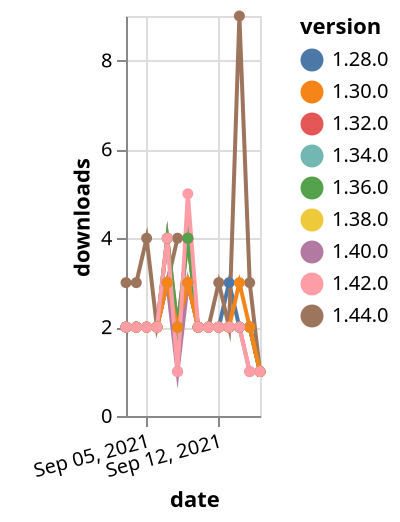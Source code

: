 {"$schema": "https://vega.github.io/schema/vega-lite/v5.json", "description": "A simple bar chart with embedded data.", "data": {"values": [{"date": "2021-09-03", "total": 2108, "delta": 2, "version": "1.34.0"}, {"date": "2021-09-04", "total": 2110, "delta": 2, "version": "1.34.0"}, {"date": "2021-09-05", "total": 2112, "delta": 2, "version": "1.34.0"}, {"date": "2021-09-06", "total": 2114, "delta": 2, "version": "1.34.0"}, {"date": "2021-09-07", "total": 2117, "delta": 3, "version": "1.34.0"}, {"date": "2021-09-08", "total": 2119, "delta": 2, "version": "1.34.0"}, {"date": "2021-09-09", "total": 2122, "delta": 3, "version": "1.34.0"}, {"date": "2021-09-10", "total": 2124, "delta": 2, "version": "1.34.0"}, {"date": "2021-09-11", "total": 2126, "delta": 2, "version": "1.34.0"}, {"date": "2021-09-12", "total": 2128, "delta": 2, "version": "1.34.0"}, {"date": "2021-09-13", "total": 2130, "delta": 2, "version": "1.34.0"}, {"date": "2021-09-14", "total": 2132, "delta": 2, "version": "1.34.0"}, {"date": "2021-09-15", "total": 2134, "delta": 2, "version": "1.34.0"}, {"date": "2021-09-16", "total": 2135, "delta": 1, "version": "1.34.0"}, {"date": "2021-09-03", "total": 2563, "delta": 2, "version": "1.32.0"}, {"date": "2021-09-04", "total": 2565, "delta": 2, "version": "1.32.0"}, {"date": "2021-09-05", "total": 2567, "delta": 2, "version": "1.32.0"}, {"date": "2021-09-06", "total": 2569, "delta": 2, "version": "1.32.0"}, {"date": "2021-09-07", "total": 2573, "delta": 4, "version": "1.32.0"}, {"date": "2021-09-08", "total": 2575, "delta": 2, "version": "1.32.0"}, {"date": "2021-09-09", "total": 2579, "delta": 4, "version": "1.32.0"}, {"date": "2021-09-10", "total": 2581, "delta": 2, "version": "1.32.0"}, {"date": "2021-09-11", "total": 2583, "delta": 2, "version": "1.32.0"}, {"date": "2021-09-12", "total": 2585, "delta": 2, "version": "1.32.0"}, {"date": "2021-09-13", "total": 2587, "delta": 2, "version": "1.32.0"}, {"date": "2021-09-14", "total": 2589, "delta": 2, "version": "1.32.0"}, {"date": "2021-09-15", "total": 2591, "delta": 2, "version": "1.32.0"}, {"date": "2021-09-16", "total": 2592, "delta": 1, "version": "1.32.0"}, {"date": "2021-09-03", "total": 2645, "delta": 2, "version": "1.28.0"}, {"date": "2021-09-04", "total": 2647, "delta": 2, "version": "1.28.0"}, {"date": "2021-09-05", "total": 2649, "delta": 2, "version": "1.28.0"}, {"date": "2021-09-06", "total": 2651, "delta": 2, "version": "1.28.0"}, {"date": "2021-09-07", "total": 2654, "delta": 3, "version": "1.28.0"}, {"date": "2021-09-08", "total": 2656, "delta": 2, "version": "1.28.0"}, {"date": "2021-09-09", "total": 2659, "delta": 3, "version": "1.28.0"}, {"date": "2021-09-10", "total": 2661, "delta": 2, "version": "1.28.0"}, {"date": "2021-09-11", "total": 2663, "delta": 2, "version": "1.28.0"}, {"date": "2021-09-12", "total": 2665, "delta": 2, "version": "1.28.0"}, {"date": "2021-09-13", "total": 2668, "delta": 3, "version": "1.28.0"}, {"date": "2021-09-14", "total": 2670, "delta": 2, "version": "1.28.0"}, {"date": "2021-09-15", "total": 2672, "delta": 2, "version": "1.28.0"}, {"date": "2021-09-16", "total": 2673, "delta": 1, "version": "1.28.0"}, {"date": "2021-09-03", "total": 238, "delta": 3, "version": "1.44.0"}, {"date": "2021-09-04", "total": 241, "delta": 3, "version": "1.44.0"}, {"date": "2021-09-05", "total": 245, "delta": 4, "version": "1.44.0"}, {"date": "2021-09-06", "total": 247, "delta": 2, "version": "1.44.0"}, {"date": "2021-09-07", "total": 250, "delta": 3, "version": "1.44.0"}, {"date": "2021-09-08", "total": 254, "delta": 4, "version": "1.44.0"}, {"date": "2021-09-09", "total": 258, "delta": 4, "version": "1.44.0"}, {"date": "2021-09-10", "total": 260, "delta": 2, "version": "1.44.0"}, {"date": "2021-09-11", "total": 262, "delta": 2, "version": "1.44.0"}, {"date": "2021-09-12", "total": 265, "delta": 3, "version": "1.44.0"}, {"date": "2021-09-13", "total": 267, "delta": 2, "version": "1.44.0"}, {"date": "2021-09-14", "total": 276, "delta": 9, "version": "1.44.0"}, {"date": "2021-09-15", "total": 279, "delta": 3, "version": "1.44.0"}, {"date": "2021-09-16", "total": 280, "delta": 1, "version": "1.44.0"}, {"date": "2021-09-03", "total": 1513, "delta": 2, "version": "1.38.0"}, {"date": "2021-09-04", "total": 1515, "delta": 2, "version": "1.38.0"}, {"date": "2021-09-05", "total": 1517, "delta": 2, "version": "1.38.0"}, {"date": "2021-09-06", "total": 1519, "delta": 2, "version": "1.38.0"}, {"date": "2021-09-07", "total": 1522, "delta": 3, "version": "1.38.0"}, {"date": "2021-09-08", "total": 1524, "delta": 2, "version": "1.38.0"}, {"date": "2021-09-09", "total": 1527, "delta": 3, "version": "1.38.0"}, {"date": "2021-09-10", "total": 1529, "delta": 2, "version": "1.38.0"}, {"date": "2021-09-11", "total": 1531, "delta": 2, "version": "1.38.0"}, {"date": "2021-09-12", "total": 1533, "delta": 2, "version": "1.38.0"}, {"date": "2021-09-13", "total": 1535, "delta": 2, "version": "1.38.0"}, {"date": "2021-09-14", "total": 1537, "delta": 2, "version": "1.38.0"}, {"date": "2021-09-15", "total": 1539, "delta": 2, "version": "1.38.0"}, {"date": "2021-09-16", "total": 1540, "delta": 1, "version": "1.38.0"}, {"date": "2021-09-03", "total": 1991, "delta": 2, "version": "1.36.0"}, {"date": "2021-09-04", "total": 1993, "delta": 2, "version": "1.36.0"}, {"date": "2021-09-05", "total": 1995, "delta": 2, "version": "1.36.0"}, {"date": "2021-09-06", "total": 1997, "delta": 2, "version": "1.36.0"}, {"date": "2021-09-07", "total": 2001, "delta": 4, "version": "1.36.0"}, {"date": "2021-09-08", "total": 2003, "delta": 2, "version": "1.36.0"}, {"date": "2021-09-09", "total": 2007, "delta": 4, "version": "1.36.0"}, {"date": "2021-09-10", "total": 2009, "delta": 2, "version": "1.36.0"}, {"date": "2021-09-11", "total": 2011, "delta": 2, "version": "1.36.0"}, {"date": "2021-09-12", "total": 2013, "delta": 2, "version": "1.36.0"}, {"date": "2021-09-13", "total": 2015, "delta": 2, "version": "1.36.0"}, {"date": "2021-09-14", "total": 2017, "delta": 2, "version": "1.36.0"}, {"date": "2021-09-15", "total": 2019, "delta": 2, "version": "1.36.0"}, {"date": "2021-09-16", "total": 2020, "delta": 1, "version": "1.36.0"}, {"date": "2021-09-03", "total": 1018, "delta": 2, "version": "1.40.0"}, {"date": "2021-09-04", "total": 1020, "delta": 2, "version": "1.40.0"}, {"date": "2021-09-05", "total": 1022, "delta": 2, "version": "1.40.0"}, {"date": "2021-09-06", "total": 1024, "delta": 2, "version": "1.40.0"}, {"date": "2021-09-07", "total": 1027, "delta": 3, "version": "1.40.0"}, {"date": "2021-09-08", "total": 1028, "delta": 1, "version": "1.40.0"}, {"date": "2021-09-09", "total": 1031, "delta": 3, "version": "1.40.0"}, {"date": "2021-09-10", "total": 1033, "delta": 2, "version": "1.40.0"}, {"date": "2021-09-11", "total": 1035, "delta": 2, "version": "1.40.0"}, {"date": "2021-09-12", "total": 1037, "delta": 2, "version": "1.40.0"}, {"date": "2021-09-13", "total": 1039, "delta": 2, "version": "1.40.0"}, {"date": "2021-09-14", "total": 1041, "delta": 2, "version": "1.40.0"}, {"date": "2021-09-15", "total": 1042, "delta": 1, "version": "1.40.0"}, {"date": "2021-09-16", "total": 1043, "delta": 1, "version": "1.40.0"}, {"date": "2021-09-03", "total": 2676, "delta": 2, "version": "1.30.0"}, {"date": "2021-09-04", "total": 2678, "delta": 2, "version": "1.30.0"}, {"date": "2021-09-05", "total": 2680, "delta": 2, "version": "1.30.0"}, {"date": "2021-09-06", "total": 2682, "delta": 2, "version": "1.30.0"}, {"date": "2021-09-07", "total": 2685, "delta": 3, "version": "1.30.0"}, {"date": "2021-09-08", "total": 2687, "delta": 2, "version": "1.30.0"}, {"date": "2021-09-09", "total": 2690, "delta": 3, "version": "1.30.0"}, {"date": "2021-09-10", "total": 2692, "delta": 2, "version": "1.30.0"}, {"date": "2021-09-11", "total": 2694, "delta": 2, "version": "1.30.0"}, {"date": "2021-09-12", "total": 2696, "delta": 2, "version": "1.30.0"}, {"date": "2021-09-13", "total": 2698, "delta": 2, "version": "1.30.0"}, {"date": "2021-09-14", "total": 2701, "delta": 3, "version": "1.30.0"}, {"date": "2021-09-15", "total": 2703, "delta": 2, "version": "1.30.0"}, {"date": "2021-09-16", "total": 2704, "delta": 1, "version": "1.30.0"}, {"date": "2021-09-03", "total": 728, "delta": 2, "version": "1.42.0"}, {"date": "2021-09-04", "total": 730, "delta": 2, "version": "1.42.0"}, {"date": "2021-09-05", "total": 732, "delta": 2, "version": "1.42.0"}, {"date": "2021-09-06", "total": 734, "delta": 2, "version": "1.42.0"}, {"date": "2021-09-07", "total": 738, "delta": 4, "version": "1.42.0"}, {"date": "2021-09-08", "total": 739, "delta": 1, "version": "1.42.0"}, {"date": "2021-09-09", "total": 744, "delta": 5, "version": "1.42.0"}, {"date": "2021-09-10", "total": 746, "delta": 2, "version": "1.42.0"}, {"date": "2021-09-11", "total": 748, "delta": 2, "version": "1.42.0"}, {"date": "2021-09-12", "total": 750, "delta": 2, "version": "1.42.0"}, {"date": "2021-09-13", "total": 752, "delta": 2, "version": "1.42.0"}, {"date": "2021-09-14", "total": 754, "delta": 2, "version": "1.42.0"}, {"date": "2021-09-15", "total": 755, "delta": 1, "version": "1.42.0"}, {"date": "2021-09-16", "total": 756, "delta": 1, "version": "1.42.0"}]}, "width": "container", "mark": {"type": "line", "point": {"filled": true}}, "encoding": {"x": {"field": "date", "type": "temporal", "timeUnit": "yearmonthdate", "title": "date", "axis": {"labelAngle": -15}}, "y": {"field": "delta", "type": "quantitative", "title": "downloads"}, "color": {"field": "version", "type": "nominal"}, "tooltip": {"field": "delta"}}}